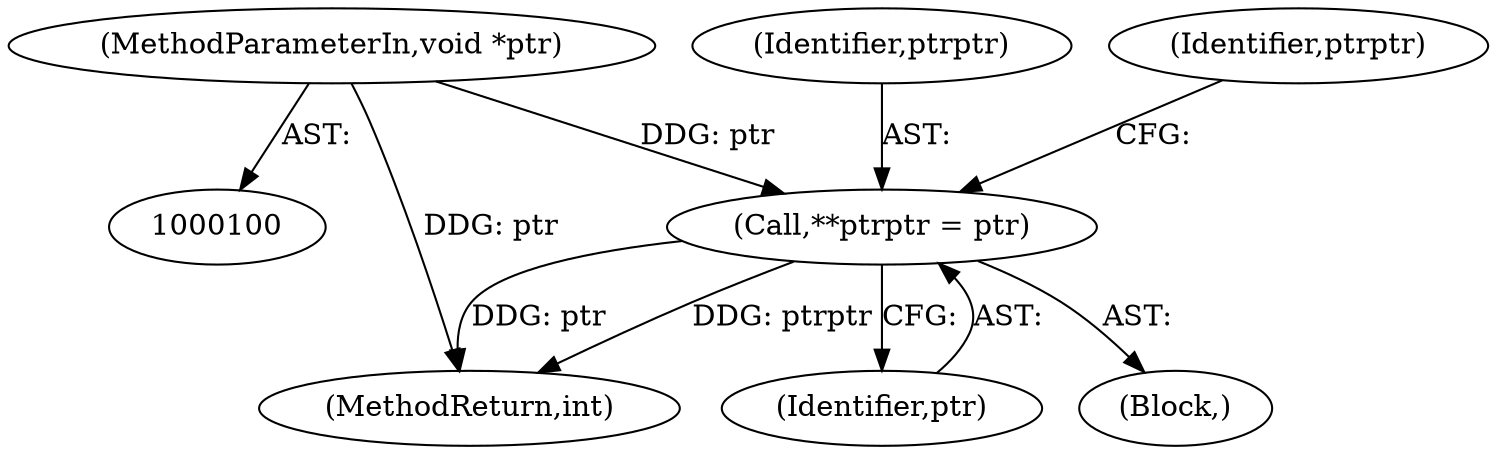 digraph "0_FFmpeg_c94f9e854228e0ea00e1de8769d8d3f7cab84a55@pointer" {
"1000106" [label="(Call,**ptrptr = ptr)"];
"1000101" [label="(MethodParameterIn,void *ptr)"];
"1000106" [label="(Call,**ptrptr = ptr)"];
"1000101" [label="(MethodParameterIn,void *ptr)"];
"1000104" [label="(Block,)"];
"1000131" [label="(MethodReturn,int)"];
"1000108" [label="(Identifier,ptr)"];
"1000107" [label="(Identifier,ptrptr)"];
"1000111" [label="(Identifier,ptrptr)"];
"1000106" -> "1000104"  [label="AST: "];
"1000106" -> "1000108"  [label="CFG: "];
"1000107" -> "1000106"  [label="AST: "];
"1000108" -> "1000106"  [label="AST: "];
"1000111" -> "1000106"  [label="CFG: "];
"1000106" -> "1000131"  [label="DDG: ptr"];
"1000106" -> "1000131"  [label="DDG: ptrptr"];
"1000101" -> "1000106"  [label="DDG: ptr"];
"1000101" -> "1000100"  [label="AST: "];
"1000101" -> "1000131"  [label="DDG: ptr"];
}
